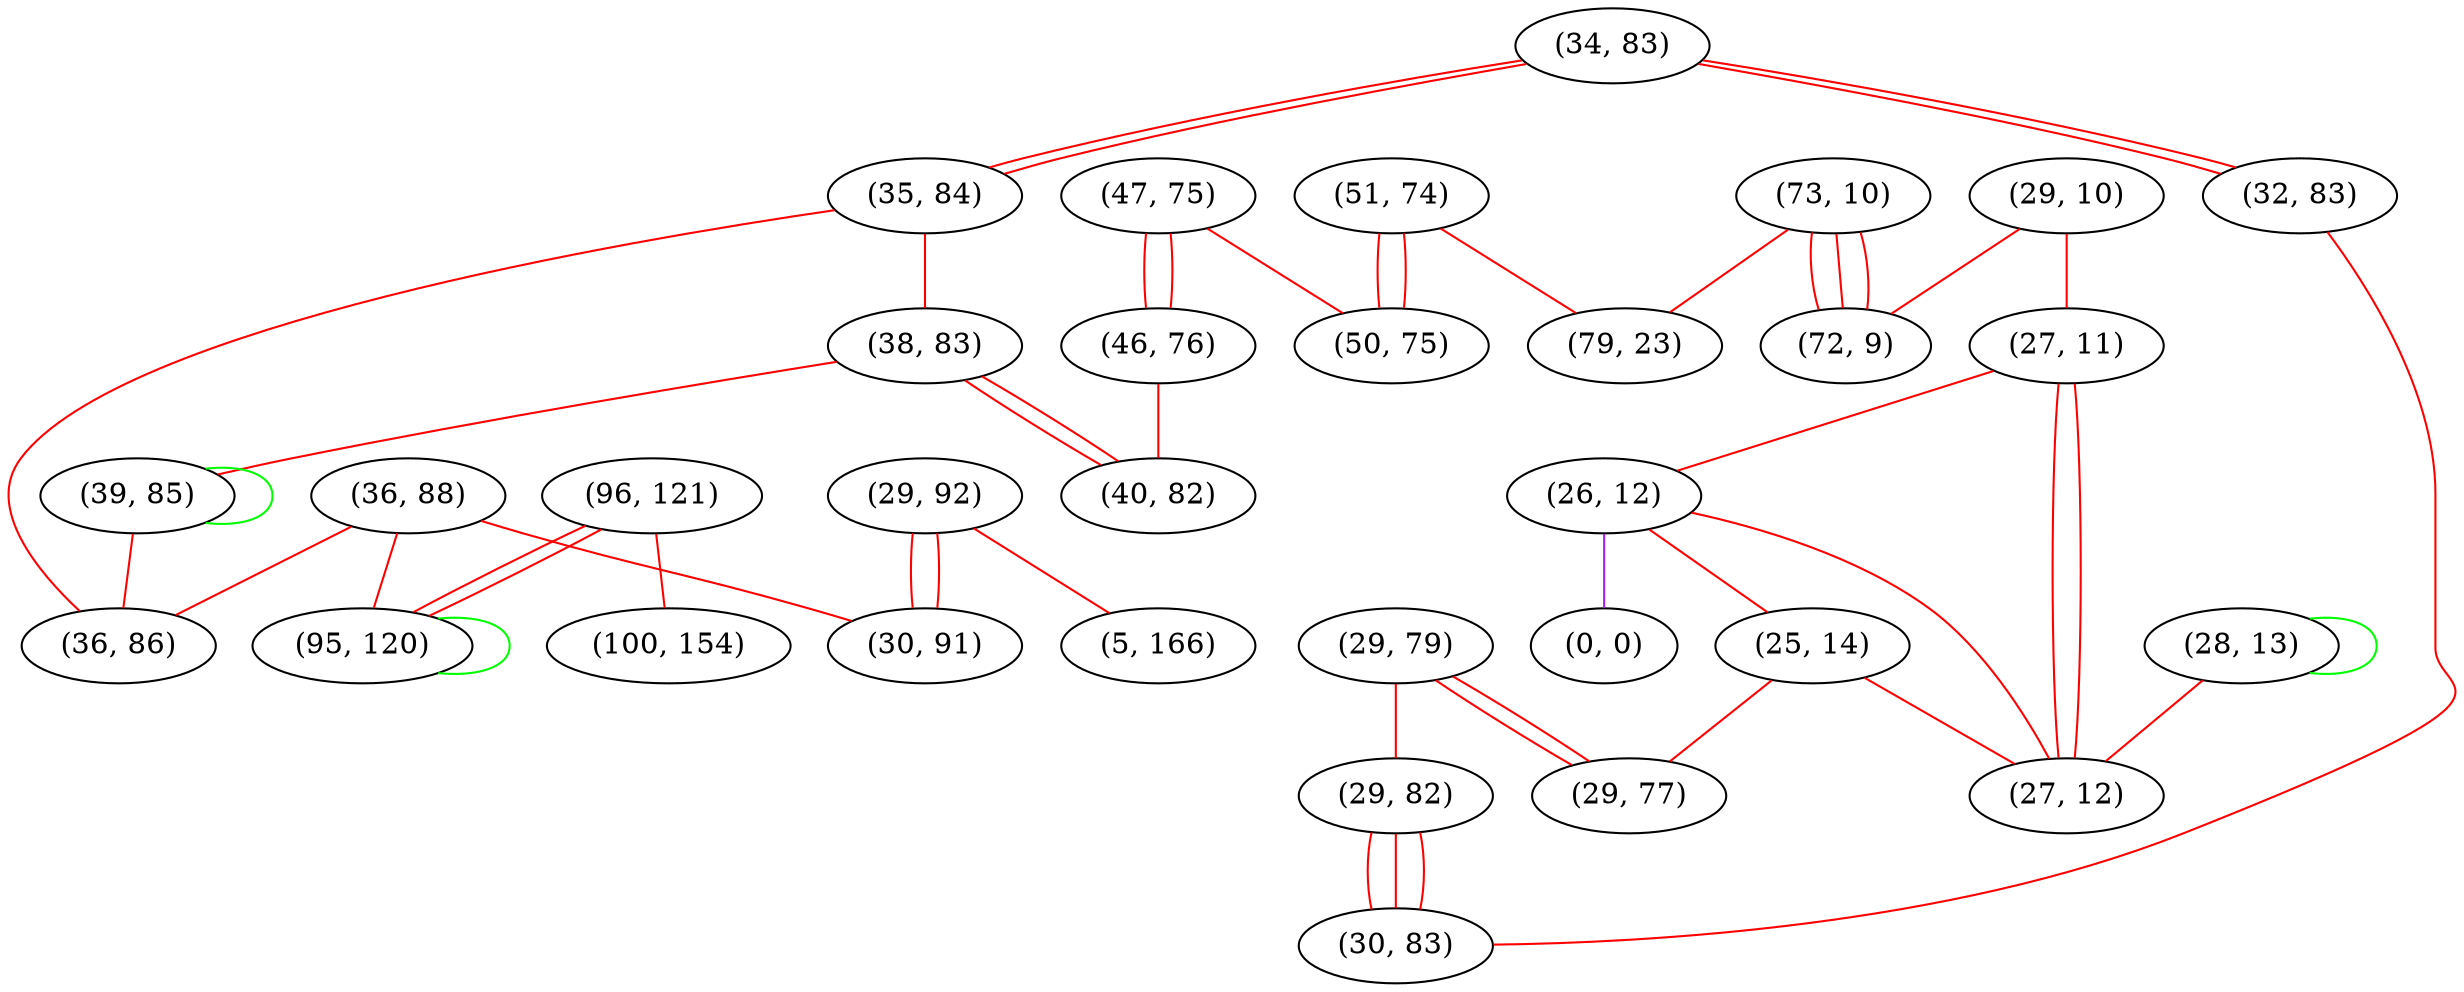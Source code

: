 graph "" {
"(34, 83)";
"(96, 121)";
"(29, 10)";
"(35, 84)";
"(73, 10)";
"(47, 75)";
"(27, 11)";
"(36, 88)";
"(51, 74)";
"(29, 79)";
"(95, 120)";
"(28, 13)";
"(26, 12)";
"(38, 83)";
"(29, 92)";
"(0, 0)";
"(32, 83)";
"(72, 9)";
"(100, 154)";
"(25, 14)";
"(29, 77)";
"(50, 75)";
"(30, 91)";
"(39, 85)";
"(29, 82)";
"(79, 23)";
"(46, 76)";
"(5, 166)";
"(27, 12)";
"(36, 86)";
"(30, 83)";
"(40, 82)";
"(34, 83)" -- "(32, 83)"  [color=red, key=0, weight=1];
"(34, 83)" -- "(32, 83)"  [color=red, key=1, weight=1];
"(34, 83)" -- "(35, 84)"  [color=red, key=0, weight=1];
"(34, 83)" -- "(35, 84)"  [color=red, key=1, weight=1];
"(96, 121)" -- "(100, 154)"  [color=red, key=0, weight=1];
"(96, 121)" -- "(95, 120)"  [color=red, key=0, weight=1];
"(96, 121)" -- "(95, 120)"  [color=red, key=1, weight=1];
"(29, 10)" -- "(72, 9)"  [color=red, key=0, weight=1];
"(29, 10)" -- "(27, 11)"  [color=red, key=0, weight=1];
"(35, 84)" -- "(38, 83)"  [color=red, key=0, weight=1];
"(35, 84)" -- "(36, 86)"  [color=red, key=0, weight=1];
"(73, 10)" -- "(72, 9)"  [color=red, key=0, weight=1];
"(73, 10)" -- "(72, 9)"  [color=red, key=1, weight=1];
"(73, 10)" -- "(72, 9)"  [color=red, key=2, weight=1];
"(73, 10)" -- "(79, 23)"  [color=red, key=0, weight=1];
"(47, 75)" -- "(46, 76)"  [color=red, key=0, weight=1];
"(47, 75)" -- "(46, 76)"  [color=red, key=1, weight=1];
"(47, 75)" -- "(50, 75)"  [color=red, key=0, weight=1];
"(27, 11)" -- "(27, 12)"  [color=red, key=0, weight=1];
"(27, 11)" -- "(27, 12)"  [color=red, key=1, weight=1];
"(27, 11)" -- "(26, 12)"  [color=red, key=0, weight=1];
"(36, 88)" -- "(30, 91)"  [color=red, key=0, weight=1];
"(36, 88)" -- "(95, 120)"  [color=red, key=0, weight=1];
"(36, 88)" -- "(36, 86)"  [color=red, key=0, weight=1];
"(51, 74)" -- "(50, 75)"  [color=red, key=0, weight=1];
"(51, 74)" -- "(50, 75)"  [color=red, key=1, weight=1];
"(51, 74)" -- "(79, 23)"  [color=red, key=0, weight=1];
"(29, 79)" -- "(29, 82)"  [color=red, key=0, weight=1];
"(29, 79)" -- "(29, 77)"  [color=red, key=0, weight=1];
"(29, 79)" -- "(29, 77)"  [color=red, key=1, weight=1];
"(95, 120)" -- "(95, 120)"  [color=green, key=0, weight=2];
"(28, 13)" -- "(28, 13)"  [color=green, key=0, weight=2];
"(28, 13)" -- "(27, 12)"  [color=red, key=0, weight=1];
"(26, 12)" -- "(27, 12)"  [color=red, key=0, weight=1];
"(26, 12)" -- "(0, 0)"  [color=purple, key=0, weight=4];
"(26, 12)" -- "(25, 14)"  [color=red, key=0, weight=1];
"(38, 83)" -- "(39, 85)"  [color=red, key=0, weight=1];
"(38, 83)" -- "(40, 82)"  [color=red, key=0, weight=1];
"(38, 83)" -- "(40, 82)"  [color=red, key=1, weight=1];
"(29, 92)" -- "(5, 166)"  [color=red, key=0, weight=1];
"(29, 92)" -- "(30, 91)"  [color=red, key=0, weight=1];
"(29, 92)" -- "(30, 91)"  [color=red, key=1, weight=1];
"(32, 83)" -- "(30, 83)"  [color=red, key=0, weight=1];
"(25, 14)" -- "(27, 12)"  [color=red, key=0, weight=1];
"(25, 14)" -- "(29, 77)"  [color=red, key=0, weight=1];
"(39, 85)" -- "(39, 85)"  [color=green, key=0, weight=2];
"(39, 85)" -- "(36, 86)"  [color=red, key=0, weight=1];
"(29, 82)" -- "(30, 83)"  [color=red, key=0, weight=1];
"(29, 82)" -- "(30, 83)"  [color=red, key=1, weight=1];
"(29, 82)" -- "(30, 83)"  [color=red, key=2, weight=1];
"(46, 76)" -- "(40, 82)"  [color=red, key=0, weight=1];
}
